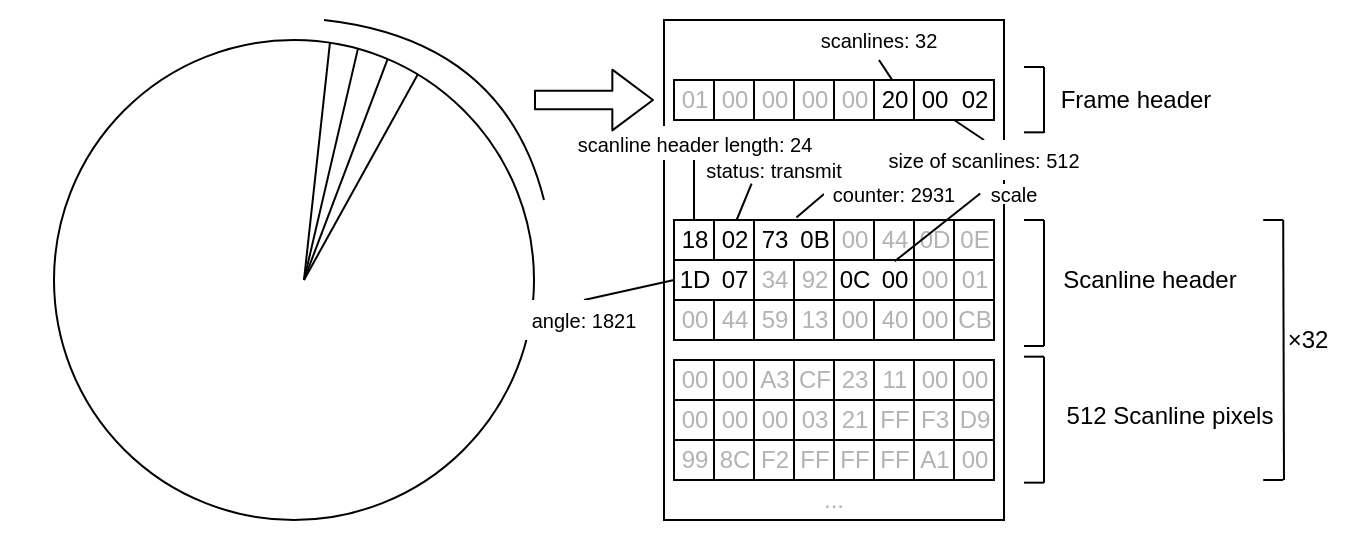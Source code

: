 <mxfile version="15.4.0" type="device"><diagram id="fQ7A_0xWmhoH9pAoHXp3" name="Page-1"><mxGraphModel dx="982" dy="579" grid="1" gridSize="10" guides="1" tooltips="1" connect="1" arrows="1" fold="1" page="1" pageScale="1" pageWidth="827" pageHeight="1169" math="0" shadow="0"><root><mxCell id="0"/><mxCell id="1" parent="0"/><mxCell id="W6pCfhswq6bP7bReH1SZ-2" value="" style="rounded=0;whiteSpace=wrap;html=1;strokeColor=none;strokeWidth=3;" vertex="1" parent="1"><mxGeometry x="1062" y="190" width="16" height="270" as="geometry"/></mxCell><mxCell id="iXwItaIKDHGj0emBWSlu-1" value="" style="ellipse;whiteSpace=wrap;html=1;aspect=fixed;hachureGap=4;pointerEvents=0;fillColor=none;" parent="1" vertex="1"><mxGeometry x="425" y="210" width="240" height="240" as="geometry"/></mxCell><mxCell id="iXwItaIKDHGj0emBWSlu-2" value="" style="endArrow=none;html=1;startSize=14;endSize=14;sourcePerimeterSpacing=8;targetPerimeterSpacing=8;" parent="1" edge="1"><mxGeometry width="50" height="50" relative="1" as="geometry"><mxPoint x="550" y="330" as="sourcePoint"/><mxPoint x="607" y="227" as="targetPoint"/></mxGeometry></mxCell><mxCell id="iXwItaIKDHGj0emBWSlu-3" value="" style="endArrow=none;html=1;startSize=14;endSize=14;sourcePerimeterSpacing=8;targetPerimeterSpacing=8;entryX=0.575;entryY=0.005;entryDx=0;entryDy=0;entryPerimeter=0;" parent="1" target="iXwItaIKDHGj0emBWSlu-1" edge="1"><mxGeometry width="50" height="50" relative="1" as="geometry"><mxPoint x="550" y="330" as="sourcePoint"/><mxPoint x="560" y="160" as="targetPoint"/></mxGeometry></mxCell><mxCell id="iXwItaIKDHGj0emBWSlu-4" value="" style="endArrow=none;html=1;startSize=14;endSize=14;sourcePerimeterSpacing=8;targetPerimeterSpacing=8;entryX=0.633;entryY=0.019;entryDx=0;entryDy=0;entryPerimeter=0;" parent="1" target="iXwItaIKDHGj0emBWSlu-1" edge="1"><mxGeometry width="50" height="50" relative="1" as="geometry"><mxPoint x="550" y="330" as="sourcePoint"/><mxPoint x="606" y="157" as="targetPoint"/></mxGeometry></mxCell><mxCell id="iXwItaIKDHGj0emBWSlu-5" value="" style="endArrow=none;html=1;startSize=14;endSize=14;sourcePerimeterSpacing=8;targetPerimeterSpacing=8;entryX=0.695;entryY=0.04;entryDx=0;entryDy=0;entryPerimeter=0;" parent="1" target="iXwItaIKDHGj0emBWSlu-1" edge="1"><mxGeometry width="50" height="50" relative="1" as="geometry"><mxPoint x="550" y="330" as="sourcePoint"/><mxPoint x="626" y="166" as="targetPoint"/></mxGeometry></mxCell><mxCell id="iXwItaIKDHGj0emBWSlu-6" value="" style="curved=1;endArrow=none;html=1;startSize=14;endSize=14;sourcePerimeterSpacing=8;targetPerimeterSpacing=8;endFill=0;" parent="1" edge="1"><mxGeometry width="50" height="50" relative="1" as="geometry"><mxPoint x="560" y="200" as="sourcePoint"/><mxPoint x="670" y="290" as="targetPoint"/><Array as="points"><mxPoint x="650" y="210"/></Array></mxGeometry></mxCell><mxCell id="iXwItaIKDHGj0emBWSlu-8" value="" style="rounded=0;whiteSpace=wrap;html=1;hachureGap=4;pointerEvents=0;fillColor=none;" parent="1" vertex="1"><mxGeometry x="735" y="230" width="20" height="20" as="geometry"/></mxCell><mxCell id="iXwItaIKDHGj0emBWSlu-9" value="&lt;font&gt;01&lt;/font&gt;" style="text;html=1;align=center;verticalAlign=middle;resizable=0;points=[];autosize=1;strokeColor=none;fillColor=none;fontColor=#B3B3B3;" parent="1" vertex="1"><mxGeometry x="730" y="230" width="30" height="20" as="geometry"/></mxCell><mxCell id="iXwItaIKDHGj0emBWSlu-10" value="" style="rounded=0;whiteSpace=wrap;html=1;hachureGap=4;pointerEvents=0;fillColor=none;" parent="1" vertex="1"><mxGeometry x="755" y="230" width="20" height="20" as="geometry"/></mxCell><mxCell id="iXwItaIKDHGj0emBWSlu-11" value="&lt;font&gt;00&lt;/font&gt;" style="text;html=1;align=center;verticalAlign=middle;resizable=0;points=[];autosize=1;strokeColor=none;fillColor=none;fontColor=#B3B3B3;" parent="1" vertex="1"><mxGeometry x="750" y="230" width="30" height="20" as="geometry"/></mxCell><mxCell id="iXwItaIKDHGj0emBWSlu-12" value="" style="rounded=0;whiteSpace=wrap;html=1;hachureGap=4;pointerEvents=0;fillColor=none;" parent="1" vertex="1"><mxGeometry x="775" y="230" width="20" height="20" as="geometry"/></mxCell><mxCell id="iXwItaIKDHGj0emBWSlu-13" value="&lt;font&gt;00&lt;/font&gt;" style="text;html=1;align=center;verticalAlign=middle;resizable=0;points=[];autosize=1;strokeColor=none;fillColor=none;fontColor=#B3B3B3;" parent="1" vertex="1"><mxGeometry x="770" y="230" width="30" height="20" as="geometry"/></mxCell><mxCell id="iXwItaIKDHGj0emBWSlu-14" value="" style="rounded=0;whiteSpace=wrap;html=1;hachureGap=4;pointerEvents=0;fillColor=none;" parent="1" vertex="1"><mxGeometry x="795" y="230" width="20" height="20" as="geometry"/></mxCell><mxCell id="iXwItaIKDHGj0emBWSlu-15" value="&lt;font&gt;00&lt;/font&gt;" style="text;html=1;align=center;verticalAlign=middle;resizable=0;points=[];autosize=1;strokeColor=none;fillColor=none;fontColor=#B3B3B3;" parent="1" vertex="1"><mxGeometry x="790" y="230" width="30" height="20" as="geometry"/></mxCell><mxCell id="iXwItaIKDHGj0emBWSlu-16" value="" style="rounded=0;whiteSpace=wrap;html=1;hachureGap=4;pointerEvents=0;fillColor=none;" parent="1" vertex="1"><mxGeometry x="815" y="230" width="20" height="20" as="geometry"/></mxCell><mxCell id="iXwItaIKDHGj0emBWSlu-17" value="&lt;font&gt;00&lt;/font&gt;" style="text;html=1;align=center;verticalAlign=middle;resizable=0;points=[];autosize=1;strokeColor=none;fillColor=none;fontColor=#B3B3B3;" parent="1" vertex="1"><mxGeometry x="810" y="230" width="30" height="20" as="geometry"/></mxCell><mxCell id="iXwItaIKDHGj0emBWSlu-18" value="" style="rounded=0;whiteSpace=wrap;html=1;hachureGap=4;pointerEvents=0;fillColor=none;" parent="1" vertex="1"><mxGeometry x="835" y="230" width="20" height="20" as="geometry"/></mxCell><mxCell id="iXwItaIKDHGj0emBWSlu-19" value="20" style="text;html=1;align=center;verticalAlign=middle;resizable=0;points=[];autosize=1;strokeColor=none;fillColor=none;" parent="1" vertex="1"><mxGeometry x="830" y="230" width="30" height="20" as="geometry"/></mxCell><mxCell id="iXwItaIKDHGj0emBWSlu-20" value="" style="rounded=0;whiteSpace=wrap;html=1;hachureGap=4;pointerEvents=0;fillColor=none;" parent="1" vertex="1"><mxGeometry x="855" y="230" width="40" height="20" as="geometry"/></mxCell><mxCell id="iXwItaIKDHGj0emBWSlu-21" value="00" style="text;html=1;align=center;verticalAlign=middle;resizable=0;points=[];autosize=1;strokeColor=none;fillColor=none;" parent="1" vertex="1"><mxGeometry x="850" y="230" width="30" height="20" as="geometry"/></mxCell><mxCell id="iXwItaIKDHGj0emBWSlu-22" value="02" style="text;html=1;align=center;verticalAlign=middle;resizable=0;points=[];autosize=1;strokeColor=none;fillColor=none;" parent="1" vertex="1"><mxGeometry x="870" y="230" width="30" height="20" as="geometry"/></mxCell><mxCell id="iXwItaIKDHGj0emBWSlu-23" value="scanlines: 32" style="text;html=1;strokeColor=none;fillColor=none;align=center;verticalAlign=middle;whiteSpace=wrap;rounded=0;hachureGap=4;pointerEvents=0;fontSize=10;" parent="1" vertex="1"><mxGeometry x="805" y="200" width="65" height="20" as="geometry"/></mxCell><mxCell id="iXwItaIKDHGj0emBWSlu-24" value="" style="endArrow=none;html=1;startSize=14;endSize=14;sourcePerimeterSpacing=8;targetPerimeterSpacing=8;entryX=0.5;entryY=1;entryDx=0;entryDy=0;exitX=0.463;exitY=-0.015;exitDx=0;exitDy=0;exitPerimeter=0;" parent="1" source="iXwItaIKDHGj0emBWSlu-19" target="iXwItaIKDHGj0emBWSlu-23" edge="1"><mxGeometry width="50" height="50" relative="1" as="geometry"><mxPoint x="835" y="250" as="sourcePoint"/><mxPoint x="885" y="200" as="targetPoint"/></mxGeometry></mxCell><mxCell id="iXwItaIKDHGj0emBWSlu-25" value="" style="endArrow=none;html=1;startSize=14;endSize=14;sourcePerimeterSpacing=8;targetPerimeterSpacing=8;entryX=0.5;entryY=0;entryDx=0;entryDy=0;exitX=0.176;exitY=1.007;exitDx=0;exitDy=0;exitPerimeter=0;" parent="1" source="iXwItaIKDHGj0emBWSlu-22" target="iXwItaIKDHGj0emBWSlu-122" edge="1"><mxGeometry width="50" height="50" relative="1" as="geometry"><mxPoint x="853.89" y="239.7" as="sourcePoint"/><mxPoint x="840" y="230" as="targetPoint"/></mxGeometry></mxCell><mxCell id="iXwItaIKDHGj0emBWSlu-26" value="" style="rounded=0;whiteSpace=wrap;html=1;hachureGap=4;pointerEvents=0;fillColor=none;" parent="1" vertex="1"><mxGeometry x="735" y="300" width="20" height="20" as="geometry"/></mxCell><mxCell id="iXwItaIKDHGj0emBWSlu-27" value="" style="rounded=0;whiteSpace=wrap;html=1;hachureGap=4;pointerEvents=0;fillColor=none;" parent="1" vertex="1"><mxGeometry x="755" y="300" width="20" height="20" as="geometry"/></mxCell><mxCell id="iXwItaIKDHGj0emBWSlu-28" value="02" style="text;html=1;align=center;verticalAlign=middle;resizable=0;points=[];autosize=1;strokeColor=none;fillColor=none;" parent="1" vertex="1"><mxGeometry x="750" y="300" width="30" height="20" as="geometry"/></mxCell><mxCell id="iXwItaIKDHGj0emBWSlu-29" value="" style="rounded=0;whiteSpace=wrap;html=1;hachureGap=4;pointerEvents=0;fillColor=none;" parent="1" vertex="1"><mxGeometry x="775" y="300" width="40" height="20" as="geometry"/></mxCell><mxCell id="iXwItaIKDHGj0emBWSlu-30" value="73" style="text;html=1;align=center;verticalAlign=middle;resizable=0;points=[];autosize=1;strokeColor=none;fillColor=none;" parent="1" vertex="1"><mxGeometry x="770" y="300" width="30" height="20" as="geometry"/></mxCell><mxCell id="iXwItaIKDHGj0emBWSlu-31" value="0B" style="text;html=1;align=center;verticalAlign=middle;resizable=0;points=[];autosize=1;strokeColor=none;fillColor=none;" parent="1" vertex="1"><mxGeometry x="790" y="300" width="30" height="20" as="geometry"/></mxCell><mxCell id="iXwItaIKDHGj0emBWSlu-32" value="" style="rounded=0;whiteSpace=wrap;html=1;hachureGap=4;pointerEvents=0;fillColor=none;" parent="1" vertex="1"><mxGeometry x="815" y="300" width="20" height="20" as="geometry"/></mxCell><mxCell id="iXwItaIKDHGj0emBWSlu-33" value="&lt;font color=&quot;#B3B3B3&quot;&gt;00&lt;/font&gt;" style="text;html=1;align=center;verticalAlign=middle;resizable=0;points=[];autosize=1;strokeColor=none;fillColor=none;" parent="1" vertex="1"><mxGeometry x="810" y="300" width="30" height="20" as="geometry"/></mxCell><mxCell id="iXwItaIKDHGj0emBWSlu-34" value="" style="rounded=0;whiteSpace=wrap;html=1;hachureGap=4;pointerEvents=0;fillColor=none;" parent="1" vertex="1"><mxGeometry x="835" y="300" width="20" height="20" as="geometry"/></mxCell><mxCell id="iXwItaIKDHGj0emBWSlu-35" value="&lt;font color=&quot;#B3B3B3&quot;&gt;44&lt;/font&gt;" style="text;html=1;align=center;verticalAlign=middle;resizable=0;points=[];autosize=1;strokeColor=none;fillColor=none;" parent="1" vertex="1"><mxGeometry x="830" y="300" width="30" height="20" as="geometry"/></mxCell><mxCell id="iXwItaIKDHGj0emBWSlu-36" value="0D" style="text;html=1;align=center;verticalAlign=middle;resizable=0;points=[];autosize=1;strokeColor=none;fillColor=none;fontColor=#B3B3B3;" parent="1" vertex="1"><mxGeometry x="850" y="300" width="30" height="20" as="geometry"/></mxCell><mxCell id="iXwItaIKDHGj0emBWSlu-37" value="0E" style="text;html=1;align=center;verticalAlign=middle;resizable=0;points=[];autosize=1;strokeColor=none;fillColor=none;fontColor=#B3B3B3;" parent="1" vertex="1"><mxGeometry x="870" y="300" width="30" height="20" as="geometry"/></mxCell><mxCell id="iXwItaIKDHGj0emBWSlu-38" value="18" style="text;html=1;align=center;verticalAlign=middle;resizable=0;points=[];autosize=1;strokeColor=none;fillColor=none;" parent="1" vertex="1"><mxGeometry x="730" y="300" width="30" height="20" as="geometry"/></mxCell><mxCell id="iXwItaIKDHGj0emBWSlu-39" value="" style="rounded=0;whiteSpace=wrap;html=1;hachureGap=4;pointerEvents=0;fillColor=none;" parent="1" vertex="1"><mxGeometry x="855" y="300" width="20" height="20" as="geometry"/></mxCell><mxCell id="iXwItaIKDHGj0emBWSlu-40" value="" style="rounded=0;whiteSpace=wrap;html=1;hachureGap=4;pointerEvents=0;fillColor=none;" parent="1" vertex="1"><mxGeometry x="875" y="300" width="20" height="20" as="geometry"/></mxCell><mxCell id="iXwItaIKDHGj0emBWSlu-41" value="" style="rounded=0;whiteSpace=wrap;html=1;hachureGap=4;pointerEvents=0;fillColor=none;" parent="1" vertex="1"><mxGeometry x="735" y="320" width="40" height="20" as="geometry"/></mxCell><mxCell id="iXwItaIKDHGj0emBWSlu-42" value="07" style="text;html=1;align=center;verticalAlign=middle;resizable=0;points=[];autosize=1;strokeColor=none;fillColor=none;" parent="1" vertex="1"><mxGeometry x="750" y="320" width="30" height="20" as="geometry"/></mxCell><mxCell id="iXwItaIKDHGj0emBWSlu-43" value="" style="rounded=0;whiteSpace=wrap;html=1;hachureGap=4;pointerEvents=0;fillColor=none;" parent="1" vertex="1"><mxGeometry x="775" y="320" width="20" height="20" as="geometry"/></mxCell><mxCell id="iXwItaIKDHGj0emBWSlu-44" value="34" style="text;html=1;align=center;verticalAlign=middle;resizable=0;points=[];autosize=1;strokeColor=none;fillColor=none;fontColor=#B3B3B3;" parent="1" vertex="1"><mxGeometry x="770" y="320" width="30" height="20" as="geometry"/></mxCell><mxCell id="iXwItaIKDHGj0emBWSlu-45" value="" style="rounded=0;whiteSpace=wrap;html=1;hachureGap=4;pointerEvents=0;fillColor=none;" parent="1" vertex="1"><mxGeometry x="795" y="320" width="20" height="20" as="geometry"/></mxCell><mxCell id="iXwItaIKDHGj0emBWSlu-46" value="92" style="text;html=1;align=center;verticalAlign=middle;resizable=0;points=[];autosize=1;strokeColor=none;fillColor=none;fontColor=#B3B3B3;" parent="1" vertex="1"><mxGeometry x="790" y="320" width="30" height="20" as="geometry"/></mxCell><mxCell id="iXwItaIKDHGj0emBWSlu-47" value="" style="rounded=0;whiteSpace=wrap;html=1;hachureGap=4;pointerEvents=0;fillColor=none;" parent="1" vertex="1"><mxGeometry x="815" y="320" width="40" height="20" as="geometry"/></mxCell><mxCell id="iXwItaIKDHGj0emBWSlu-48" value="0C" style="text;html=1;align=center;verticalAlign=middle;resizable=0;points=[];autosize=1;strokeColor=none;fillColor=none;" parent="1" vertex="1"><mxGeometry x="810" y="320" width="30" height="20" as="geometry"/></mxCell><mxCell id="iXwItaIKDHGj0emBWSlu-50" value="00" style="text;html=1;align=center;verticalAlign=middle;resizable=0;points=[];autosize=1;strokeColor=none;fillColor=none;" parent="1" vertex="1"><mxGeometry x="830" y="320" width="30" height="20" as="geometry"/></mxCell><mxCell id="iXwItaIKDHGj0emBWSlu-51" value="00" style="text;html=1;align=center;verticalAlign=middle;resizable=0;points=[];autosize=1;strokeColor=none;fillColor=none;fontColor=#B3B3B3;" parent="1" vertex="1"><mxGeometry x="850" y="320" width="30" height="20" as="geometry"/></mxCell><mxCell id="iXwItaIKDHGj0emBWSlu-52" value="01" style="text;html=1;align=center;verticalAlign=middle;resizable=0;points=[];autosize=1;strokeColor=none;fillColor=none;fontColor=#B3B3B3;" parent="1" vertex="1"><mxGeometry x="870" y="320" width="30" height="20" as="geometry"/></mxCell><mxCell id="iXwItaIKDHGj0emBWSlu-53" value="1D" style="text;html=1;align=center;verticalAlign=middle;resizable=0;points=[];autosize=1;strokeColor=none;fillColor=none;" parent="1" vertex="1"><mxGeometry x="730" y="320" width="30" height="20" as="geometry"/></mxCell><mxCell id="iXwItaIKDHGj0emBWSlu-54" value="" style="rounded=0;whiteSpace=wrap;html=1;hachureGap=4;pointerEvents=0;fillColor=none;" parent="1" vertex="1"><mxGeometry x="855" y="320" width="20" height="20" as="geometry"/></mxCell><mxCell id="iXwItaIKDHGj0emBWSlu-55" value="" style="rounded=0;whiteSpace=wrap;html=1;hachureGap=4;pointerEvents=0;fillColor=none;" parent="1" vertex="1"><mxGeometry x="875" y="320" width="20" height="20" as="geometry"/></mxCell><mxCell id="iXwItaIKDHGj0emBWSlu-56" value="" style="rounded=0;whiteSpace=wrap;html=1;hachureGap=4;pointerEvents=0;fillColor=none;" parent="1" vertex="1"><mxGeometry x="735" y="340" width="20" height="20" as="geometry"/></mxCell><mxCell id="iXwItaIKDHGj0emBWSlu-57" value="" style="rounded=0;whiteSpace=wrap;html=1;hachureGap=4;pointerEvents=0;fillColor=none;" parent="1" vertex="1"><mxGeometry x="755" y="340" width="20" height="20" as="geometry"/></mxCell><mxCell id="iXwItaIKDHGj0emBWSlu-58" value="44" style="text;html=1;align=center;verticalAlign=middle;resizable=0;points=[];autosize=1;strokeColor=none;fillColor=none;fontColor=#B3B3B3;" parent="1" vertex="1"><mxGeometry x="750" y="340" width="30" height="20" as="geometry"/></mxCell><mxCell id="iXwItaIKDHGj0emBWSlu-59" value="" style="rounded=0;whiteSpace=wrap;html=1;hachureGap=4;pointerEvents=0;fillColor=none;" parent="1" vertex="1"><mxGeometry x="775" y="340" width="20" height="20" as="geometry"/></mxCell><mxCell id="iXwItaIKDHGj0emBWSlu-60" value="59" style="text;html=1;align=center;verticalAlign=middle;resizable=0;points=[];autosize=1;strokeColor=none;fillColor=none;fontColor=#B3B3B3;" parent="1" vertex="1"><mxGeometry x="770" y="340" width="30" height="20" as="geometry"/></mxCell><mxCell id="iXwItaIKDHGj0emBWSlu-61" value="" style="rounded=0;whiteSpace=wrap;html=1;hachureGap=4;pointerEvents=0;fillColor=none;" parent="1" vertex="1"><mxGeometry x="795" y="340" width="20" height="20" as="geometry"/></mxCell><mxCell id="iXwItaIKDHGj0emBWSlu-62" value="13" style="text;html=1;align=center;verticalAlign=middle;resizable=0;points=[];autosize=1;strokeColor=none;fillColor=none;fontColor=#B3B3B3;" parent="1" vertex="1"><mxGeometry x="790" y="340" width="30" height="20" as="geometry"/></mxCell><mxCell id="iXwItaIKDHGj0emBWSlu-63" value="" style="rounded=0;whiteSpace=wrap;html=1;hachureGap=4;pointerEvents=0;fillColor=none;" parent="1" vertex="1"><mxGeometry x="815" y="340" width="20" height="20" as="geometry"/></mxCell><mxCell id="iXwItaIKDHGj0emBWSlu-64" value="00" style="text;html=1;align=center;verticalAlign=middle;resizable=0;points=[];autosize=1;strokeColor=none;fillColor=none;fontColor=#B3B3B3;" parent="1" vertex="1"><mxGeometry x="810" y="340" width="30" height="20" as="geometry"/></mxCell><mxCell id="iXwItaIKDHGj0emBWSlu-65" value="" style="rounded=0;whiteSpace=wrap;html=1;hachureGap=4;pointerEvents=0;fillColor=none;" parent="1" vertex="1"><mxGeometry x="835" y="340" width="20" height="20" as="geometry"/></mxCell><mxCell id="iXwItaIKDHGj0emBWSlu-66" value="40" style="text;html=1;align=center;verticalAlign=middle;resizable=0;points=[];autosize=1;strokeColor=none;fillColor=none;fontColor=#B3B3B3;" parent="1" vertex="1"><mxGeometry x="830" y="340" width="30" height="20" as="geometry"/></mxCell><mxCell id="iXwItaIKDHGj0emBWSlu-67" value="00" style="text;html=1;align=center;verticalAlign=middle;resizable=0;points=[];autosize=1;strokeColor=none;fillColor=none;fontColor=#B3B3B3;" parent="1" vertex="1"><mxGeometry x="850" y="340" width="30" height="20" as="geometry"/></mxCell><mxCell id="iXwItaIKDHGj0emBWSlu-68" value="CB" style="text;html=1;align=center;verticalAlign=middle;resizable=0;points=[];autosize=1;strokeColor=none;fillColor=none;fontColor=#B3B3B3;" parent="1" vertex="1"><mxGeometry x="870" y="340" width="30" height="20" as="geometry"/></mxCell><mxCell id="iXwItaIKDHGj0emBWSlu-69" value="00" style="text;html=1;align=center;verticalAlign=middle;resizable=0;points=[];autosize=1;strokeColor=none;fillColor=none;fontColor=#B3B3B3;" parent="1" vertex="1"><mxGeometry x="730" y="340" width="30" height="20" as="geometry"/></mxCell><mxCell id="iXwItaIKDHGj0emBWSlu-70" value="" style="rounded=0;whiteSpace=wrap;html=1;hachureGap=4;pointerEvents=0;fillColor=none;" parent="1" vertex="1"><mxGeometry x="855" y="340" width="20" height="20" as="geometry"/></mxCell><mxCell id="iXwItaIKDHGj0emBWSlu-71" value="" style="rounded=0;whiteSpace=wrap;html=1;hachureGap=4;pointerEvents=0;fillColor=none;" parent="1" vertex="1"><mxGeometry x="875" y="340" width="20" height="20" as="geometry"/></mxCell><mxCell id="iXwItaIKDHGj0emBWSlu-72" value="" style="rounded=0;whiteSpace=wrap;html=1;hachureGap=4;pointerEvents=0;fillColor=none;" parent="1" vertex="1"><mxGeometry x="730" y="200" width="170" height="250" as="geometry"/></mxCell><mxCell id="iXwItaIKDHGj0emBWSlu-73" value="" style="rounded=0;whiteSpace=wrap;html=1;hachureGap=4;pointerEvents=0;fillColor=none;fontColor=#B3B3B3;" parent="1" vertex="1"><mxGeometry x="735" y="370" width="20" height="20" as="geometry"/></mxCell><mxCell id="iXwItaIKDHGj0emBWSlu-74" value="" style="rounded=0;whiteSpace=wrap;html=1;hachureGap=4;pointerEvents=0;fillColor=none;fontColor=#B3B3B3;" parent="1" vertex="1"><mxGeometry x="755" y="370" width="20" height="20" as="geometry"/></mxCell><mxCell id="iXwItaIKDHGj0emBWSlu-75" value="00" style="text;html=1;align=center;verticalAlign=middle;resizable=0;points=[];autosize=1;strokeColor=none;fillColor=none;fontColor=#B3B3B3;" parent="1" vertex="1"><mxGeometry x="750" y="370" width="30" height="20" as="geometry"/></mxCell><mxCell id="iXwItaIKDHGj0emBWSlu-76" value="" style="rounded=0;whiteSpace=wrap;html=1;hachureGap=4;pointerEvents=0;fillColor=none;fontColor=#B3B3B3;" parent="1" vertex="1"><mxGeometry x="775" y="370" width="20" height="20" as="geometry"/></mxCell><mxCell id="iXwItaIKDHGj0emBWSlu-77" value="A3" style="text;html=1;align=center;verticalAlign=middle;resizable=0;points=[];autosize=1;strokeColor=none;fillColor=none;fontColor=#B3B3B3;" parent="1" vertex="1"><mxGeometry x="770" y="370" width="30" height="20" as="geometry"/></mxCell><mxCell id="iXwItaIKDHGj0emBWSlu-78" value="" style="rounded=0;whiteSpace=wrap;html=1;hachureGap=4;pointerEvents=0;fillColor=none;fontColor=#B3B3B3;" parent="1" vertex="1"><mxGeometry x="795" y="370" width="20" height="20" as="geometry"/></mxCell><mxCell id="iXwItaIKDHGj0emBWSlu-79" value="CF" style="text;html=1;align=center;verticalAlign=middle;resizable=0;points=[];autosize=1;strokeColor=none;fillColor=none;fontColor=#B3B3B3;" parent="1" vertex="1"><mxGeometry x="790" y="370" width="30" height="20" as="geometry"/></mxCell><mxCell id="iXwItaIKDHGj0emBWSlu-80" value="" style="rounded=0;whiteSpace=wrap;html=1;hachureGap=4;pointerEvents=0;fillColor=none;fontColor=#B3B3B3;" parent="1" vertex="1"><mxGeometry x="815" y="370" width="20" height="20" as="geometry"/></mxCell><mxCell id="iXwItaIKDHGj0emBWSlu-81" value="23" style="text;html=1;align=center;verticalAlign=middle;resizable=0;points=[];autosize=1;strokeColor=none;fillColor=none;fontColor=#B3B3B3;" parent="1" vertex="1"><mxGeometry x="810" y="370" width="30" height="20" as="geometry"/></mxCell><mxCell id="iXwItaIKDHGj0emBWSlu-82" value="" style="rounded=0;whiteSpace=wrap;html=1;hachureGap=4;pointerEvents=0;fillColor=none;fontColor=#B3B3B3;" parent="1" vertex="1"><mxGeometry x="835" y="370" width="20" height="20" as="geometry"/></mxCell><mxCell id="iXwItaIKDHGj0emBWSlu-83" value="11" style="text;html=1;align=center;verticalAlign=middle;resizable=0;points=[];autosize=1;strokeColor=none;fillColor=none;fontColor=#B3B3B3;" parent="1" vertex="1"><mxGeometry x="830" y="370" width="30" height="20" as="geometry"/></mxCell><mxCell id="iXwItaIKDHGj0emBWSlu-84" value="00" style="text;html=1;align=center;verticalAlign=middle;resizable=0;points=[];autosize=1;strokeColor=none;fillColor=none;fontColor=#B3B3B3;" parent="1" vertex="1"><mxGeometry x="850" y="370" width="30" height="20" as="geometry"/></mxCell><mxCell id="iXwItaIKDHGj0emBWSlu-85" value="00" style="text;html=1;align=center;verticalAlign=middle;resizable=0;points=[];autosize=1;strokeColor=none;fillColor=none;fontColor=#B3B3B3;" parent="1" vertex="1"><mxGeometry x="870" y="370" width="30" height="20" as="geometry"/></mxCell><mxCell id="iXwItaIKDHGj0emBWSlu-86" value="00" style="text;html=1;align=center;verticalAlign=middle;resizable=0;points=[];autosize=1;strokeColor=none;fillColor=none;fontColor=#B3B3B3;" parent="1" vertex="1"><mxGeometry x="730" y="370" width="30" height="20" as="geometry"/></mxCell><mxCell id="iXwItaIKDHGj0emBWSlu-87" value="" style="rounded=0;whiteSpace=wrap;html=1;hachureGap=4;pointerEvents=0;fillColor=none;fontColor=#B3B3B3;" parent="1" vertex="1"><mxGeometry x="855" y="370" width="20" height="20" as="geometry"/></mxCell><mxCell id="iXwItaIKDHGj0emBWSlu-88" value="" style="rounded=0;whiteSpace=wrap;html=1;hachureGap=4;pointerEvents=0;fillColor=none;fontColor=#B3B3B3;" parent="1" vertex="1"><mxGeometry x="875" y="370" width="20" height="20" as="geometry"/></mxCell><mxCell id="iXwItaIKDHGj0emBWSlu-89" value="" style="rounded=0;whiteSpace=wrap;html=1;hachureGap=4;pointerEvents=0;fillColor=none;fontColor=#B3B3B3;" parent="1" vertex="1"><mxGeometry x="735" y="390" width="20" height="20" as="geometry"/></mxCell><mxCell id="iXwItaIKDHGj0emBWSlu-90" value="" style="rounded=0;whiteSpace=wrap;html=1;hachureGap=4;pointerEvents=0;fillColor=none;fontColor=#B3B3B3;" parent="1" vertex="1"><mxGeometry x="755" y="390" width="20" height="20" as="geometry"/></mxCell><mxCell id="iXwItaIKDHGj0emBWSlu-91" value="00" style="text;html=1;align=center;verticalAlign=middle;resizable=0;points=[];autosize=1;strokeColor=none;fillColor=none;fontColor=#B3B3B3;" parent="1" vertex="1"><mxGeometry x="750" y="390" width="30" height="20" as="geometry"/></mxCell><mxCell id="iXwItaIKDHGj0emBWSlu-92" value="" style="rounded=0;whiteSpace=wrap;html=1;hachureGap=4;pointerEvents=0;fillColor=none;fontColor=#B3B3B3;" parent="1" vertex="1"><mxGeometry x="775" y="390" width="20" height="20" as="geometry"/></mxCell><mxCell id="iXwItaIKDHGj0emBWSlu-93" value="00" style="text;html=1;align=center;verticalAlign=middle;resizable=0;points=[];autosize=1;strokeColor=none;fillColor=none;fontColor=#B3B3B3;" parent="1" vertex="1"><mxGeometry x="770" y="390" width="30" height="20" as="geometry"/></mxCell><mxCell id="iXwItaIKDHGj0emBWSlu-94" value="" style="rounded=0;whiteSpace=wrap;html=1;hachureGap=4;pointerEvents=0;fillColor=none;fontColor=#B3B3B3;" parent="1" vertex="1"><mxGeometry x="795" y="390" width="20" height="20" as="geometry"/></mxCell><mxCell id="iXwItaIKDHGj0emBWSlu-95" value="03" style="text;html=1;align=center;verticalAlign=middle;resizable=0;points=[];autosize=1;strokeColor=none;fillColor=none;fontColor=#B3B3B3;" parent="1" vertex="1"><mxGeometry x="790" y="390" width="30" height="20" as="geometry"/></mxCell><mxCell id="iXwItaIKDHGj0emBWSlu-96" value="" style="rounded=0;whiteSpace=wrap;html=1;hachureGap=4;pointerEvents=0;fillColor=none;fontColor=#B3B3B3;" parent="1" vertex="1"><mxGeometry x="815" y="390" width="20" height="20" as="geometry"/></mxCell><mxCell id="iXwItaIKDHGj0emBWSlu-97" value="21" style="text;html=1;align=center;verticalAlign=middle;resizable=0;points=[];autosize=1;strokeColor=none;fillColor=none;fontColor=#B3B3B3;" parent="1" vertex="1"><mxGeometry x="810" y="390" width="30" height="20" as="geometry"/></mxCell><mxCell id="iXwItaIKDHGj0emBWSlu-98" value="" style="rounded=0;whiteSpace=wrap;html=1;hachureGap=4;pointerEvents=0;fillColor=none;fontColor=#B3B3B3;" parent="1" vertex="1"><mxGeometry x="835" y="390" width="20" height="20" as="geometry"/></mxCell><mxCell id="iXwItaIKDHGj0emBWSlu-99" value="FF" style="text;html=1;align=center;verticalAlign=middle;resizable=0;points=[];autosize=1;strokeColor=none;fillColor=none;fontColor=#B3B3B3;" parent="1" vertex="1"><mxGeometry x="830" y="390" width="30" height="20" as="geometry"/></mxCell><mxCell id="iXwItaIKDHGj0emBWSlu-100" value="F3" style="text;html=1;align=center;verticalAlign=middle;resizable=0;points=[];autosize=1;strokeColor=none;fillColor=none;fontColor=#B3B3B3;" parent="1" vertex="1"><mxGeometry x="850" y="390" width="30" height="20" as="geometry"/></mxCell><mxCell id="iXwItaIKDHGj0emBWSlu-101" value="D9" style="text;html=1;align=center;verticalAlign=middle;resizable=0;points=[];autosize=1;strokeColor=none;fillColor=none;fontColor=#B3B3B3;" parent="1" vertex="1"><mxGeometry x="870" y="390" width="30" height="20" as="geometry"/></mxCell><mxCell id="iXwItaIKDHGj0emBWSlu-102" value="00" style="text;html=1;align=center;verticalAlign=middle;resizable=0;points=[];autosize=1;strokeColor=none;fillColor=none;fontColor=#B3B3B3;" parent="1" vertex="1"><mxGeometry x="730" y="390" width="30" height="20" as="geometry"/></mxCell><mxCell id="iXwItaIKDHGj0emBWSlu-103" value="" style="rounded=0;whiteSpace=wrap;html=1;hachureGap=4;pointerEvents=0;fillColor=none;fontColor=#B3B3B3;" parent="1" vertex="1"><mxGeometry x="855" y="390" width="20" height="20" as="geometry"/></mxCell><mxCell id="iXwItaIKDHGj0emBWSlu-104" value="" style="rounded=0;whiteSpace=wrap;html=1;hachureGap=4;pointerEvents=0;fillColor=none;fontColor=#B3B3B3;" parent="1" vertex="1"><mxGeometry x="875" y="390" width="20" height="20" as="geometry"/></mxCell><mxCell id="iXwItaIKDHGj0emBWSlu-105" value="" style="rounded=0;whiteSpace=wrap;html=1;hachureGap=4;pointerEvents=0;fillColor=none;fontColor=#B3B3B3;" parent="1" vertex="1"><mxGeometry x="735" y="410" width="20" height="20" as="geometry"/></mxCell><mxCell id="iXwItaIKDHGj0emBWSlu-106" value="" style="rounded=0;whiteSpace=wrap;html=1;hachureGap=4;pointerEvents=0;fillColor=none;fontColor=#B3B3B3;" parent="1" vertex="1"><mxGeometry x="755" y="410" width="20" height="20" as="geometry"/></mxCell><mxCell id="iXwItaIKDHGj0emBWSlu-107" value="8C" style="text;html=1;align=center;verticalAlign=middle;resizable=0;points=[];autosize=1;strokeColor=none;fillColor=none;fontColor=#B3B3B3;" parent="1" vertex="1"><mxGeometry x="750" y="410" width="30" height="20" as="geometry"/></mxCell><mxCell id="iXwItaIKDHGj0emBWSlu-108" value="" style="rounded=0;whiteSpace=wrap;html=1;hachureGap=4;pointerEvents=0;fillColor=none;fontColor=#B3B3B3;" parent="1" vertex="1"><mxGeometry x="775" y="410" width="20" height="20" as="geometry"/></mxCell><mxCell id="iXwItaIKDHGj0emBWSlu-109" value="F2" style="text;html=1;align=center;verticalAlign=middle;resizable=0;points=[];autosize=1;strokeColor=none;fillColor=none;fontColor=#B3B3B3;" parent="1" vertex="1"><mxGeometry x="770" y="410" width="30" height="20" as="geometry"/></mxCell><mxCell id="iXwItaIKDHGj0emBWSlu-110" value="" style="rounded=0;whiteSpace=wrap;html=1;hachureGap=4;pointerEvents=0;fillColor=none;fontColor=#B3B3B3;" parent="1" vertex="1"><mxGeometry x="795" y="410" width="20" height="20" as="geometry"/></mxCell><mxCell id="iXwItaIKDHGj0emBWSlu-111" value="FF" style="text;html=1;align=center;verticalAlign=middle;resizable=0;points=[];autosize=1;strokeColor=none;fillColor=none;fontColor=#B3B3B3;" parent="1" vertex="1"><mxGeometry x="790" y="410" width="30" height="20" as="geometry"/></mxCell><mxCell id="iXwItaIKDHGj0emBWSlu-112" value="" style="rounded=0;whiteSpace=wrap;html=1;hachureGap=4;pointerEvents=0;fillColor=none;fontColor=#B3B3B3;" parent="1" vertex="1"><mxGeometry x="815" y="410" width="20" height="20" as="geometry"/></mxCell><mxCell id="iXwItaIKDHGj0emBWSlu-113" value="FF" style="text;html=1;align=center;verticalAlign=middle;resizable=0;points=[];autosize=1;strokeColor=none;fillColor=none;fontColor=#B3B3B3;" parent="1" vertex="1"><mxGeometry x="810" y="410" width="30" height="20" as="geometry"/></mxCell><mxCell id="iXwItaIKDHGj0emBWSlu-114" value="" style="rounded=0;whiteSpace=wrap;html=1;hachureGap=4;pointerEvents=0;fillColor=none;fontColor=#B3B3B3;" parent="1" vertex="1"><mxGeometry x="835" y="410" width="20" height="20" as="geometry"/></mxCell><mxCell id="iXwItaIKDHGj0emBWSlu-115" value="FF" style="text;html=1;align=center;verticalAlign=middle;resizable=0;points=[];autosize=1;strokeColor=none;fillColor=none;fontColor=#B3B3B3;" parent="1" vertex="1"><mxGeometry x="830" y="410" width="30" height="20" as="geometry"/></mxCell><mxCell id="iXwItaIKDHGj0emBWSlu-116" value="A1" style="text;html=1;align=center;verticalAlign=middle;resizable=0;points=[];autosize=1;strokeColor=none;fillColor=none;fontColor=#B3B3B3;" parent="1" vertex="1"><mxGeometry x="850" y="410" width="30" height="20" as="geometry"/></mxCell><mxCell id="iXwItaIKDHGj0emBWSlu-117" value="00" style="text;html=1;align=center;verticalAlign=middle;resizable=0;points=[];autosize=1;strokeColor=none;fillColor=none;fontColor=#B3B3B3;" parent="1" vertex="1"><mxGeometry x="870" y="410" width="30" height="20" as="geometry"/></mxCell><mxCell id="iXwItaIKDHGj0emBWSlu-118" value="99" style="text;html=1;align=center;verticalAlign=middle;resizable=0;points=[];autosize=1;strokeColor=none;fillColor=none;fontColor=#B3B3B3;" parent="1" vertex="1"><mxGeometry x="730" y="410" width="30" height="20" as="geometry"/></mxCell><mxCell id="iXwItaIKDHGj0emBWSlu-119" value="" style="rounded=0;whiteSpace=wrap;html=1;hachureGap=4;pointerEvents=0;fillColor=none;fontColor=#B3B3B3;" parent="1" vertex="1"><mxGeometry x="855" y="410" width="20" height="20" as="geometry"/></mxCell><mxCell id="iXwItaIKDHGj0emBWSlu-120" value="" style="rounded=0;whiteSpace=wrap;html=1;hachureGap=4;pointerEvents=0;fillColor=none;fontColor=#B3B3B3;" parent="1" vertex="1"><mxGeometry x="875" y="410" width="20" height="20" as="geometry"/></mxCell><mxCell id="iXwItaIKDHGj0emBWSlu-121" value="..." style="text;html=1;strokeColor=none;fillColor=none;align=center;verticalAlign=middle;whiteSpace=wrap;rounded=0;hachureGap=4;pointerEvents=0;fontColor=#B3B3B3;" parent="1" vertex="1"><mxGeometry x="795" y="430" width="40" height="20" as="geometry"/></mxCell><mxCell id="iXwItaIKDHGj0emBWSlu-122" value="size of scanlines: 512" style="text;html=1;strokeColor=none;align=center;verticalAlign=middle;whiteSpace=wrap;rounded=0;hachureGap=4;pointerEvents=0;fontSize=10;fillColor=#FFFFFF;" parent="1" vertex="1"><mxGeometry x="840" y="260" width="100" height="20" as="geometry"/></mxCell><mxCell id="iXwItaIKDHGj0emBWSlu-123" value="" style="endArrow=none;html=1;startSize=14;endSize=14;sourcePerimeterSpacing=8;targetPerimeterSpacing=8;entryX=0.5;entryY=0;entryDx=0;entryDy=0;exitX=0.5;exitY=0;exitDx=0;exitDy=0;" parent="1" source="iXwItaIKDHGj0emBWSlu-26" target="iXwItaIKDHGj0emBWSlu-124" edge="1"><mxGeometry width="50" height="50" relative="1" as="geometry"><mxPoint x="730.28" y="260.0" as="sourcePoint"/><mxPoint x="695" y="239.86" as="targetPoint"/></mxGeometry></mxCell><mxCell id="iXwItaIKDHGj0emBWSlu-124" value="scanline header length: 24" style="text;html=1;strokeColor=none;align=center;verticalAlign=middle;whiteSpace=wrap;rounded=0;hachureGap=4;pointerEvents=0;fontSize=10;fillColor=#FFFFFF;" parent="1" vertex="1"><mxGeometry x="682.5" y="253" width="125" height="17" as="geometry"/></mxCell><mxCell id="iXwItaIKDHGj0emBWSlu-125" value="" style="endArrow=none;html=1;startSize=14;endSize=14;sourcePerimeterSpacing=8;targetPerimeterSpacing=8;entryX=0.5;entryY=0;entryDx=0;entryDy=0;" parent="1" target="iXwItaIKDHGj0emBWSlu-126" edge="1"><mxGeometry width="50" height="50" relative="1" as="geometry"><mxPoint x="735" y="330" as="sourcePoint"/><mxPoint x="625" y="304.93" as="targetPoint"/></mxGeometry></mxCell><mxCell id="iXwItaIKDHGj0emBWSlu-126" value="angle: 1821" style="text;html=1;strokeColor=none;align=center;verticalAlign=middle;whiteSpace=wrap;rounded=0;hachureGap=4;pointerEvents=0;fontSize=10;fillColor=#FFFFFF;" parent="1" vertex="1"><mxGeometry x="660" y="340" width="60" height="20" as="geometry"/></mxCell><mxCell id="iXwItaIKDHGj0emBWSlu-127" value="" style="endArrow=none;html=1;startSize=14;endSize=14;sourcePerimeterSpacing=8;targetPerimeterSpacing=8;entryX=0;entryY=0.5;entryDx=0;entryDy=0;exitX=0.207;exitY=-0.06;exitDx=0;exitDy=0;exitPerimeter=0;" parent="1" source="iXwItaIKDHGj0emBWSlu-31" target="iXwItaIKDHGj0emBWSlu-128" edge="1"><mxGeometry width="50" height="50" relative="1" as="geometry"><mxPoint x="885" y="310.14" as="sourcePoint"/><mxPoint x="835" y="250" as="targetPoint"/></mxGeometry></mxCell><mxCell id="iXwItaIKDHGj0emBWSlu-128" value="counter: 2931" style="text;html=1;strokeColor=none;align=center;verticalAlign=middle;whiteSpace=wrap;rounded=0;hachureGap=4;pointerEvents=0;fontSize=10;fillColor=#FFFFFF;" parent="1" vertex="1"><mxGeometry x="810" y="277" width="70" height="20" as="geometry"/></mxCell><mxCell id="iXwItaIKDHGj0emBWSlu-129" value="" style="endArrow=none;html=1;startSize=14;endSize=14;sourcePerimeterSpacing=8;targetPerimeterSpacing=8;exitX=0.544;exitY=0;exitDx=0;exitDy=0;exitPerimeter=0;entryX=0.34;entryY=1.176;entryDx=0;entryDy=0;entryPerimeter=0;" parent="1" source="iXwItaIKDHGj0emBWSlu-28" target="iXwItaIKDHGj0emBWSlu-130" edge="1"><mxGeometry width="50" height="50" relative="1" as="geometry"><mxPoint x="775" y="330" as="sourcePoint"/><mxPoint x="766" y="278" as="targetPoint"/></mxGeometry></mxCell><mxCell id="iXwItaIKDHGj0emBWSlu-130" value="status: transmit" style="text;html=1;strokeColor=none;align=center;verticalAlign=middle;whiteSpace=wrap;rounded=0;hachureGap=4;pointerEvents=0;fontSize=10;fillColor=#FFFFFF;" parent="1" vertex="1"><mxGeometry x="750" y="270" width="70" height="10" as="geometry"/></mxCell><mxCell id="iXwItaIKDHGj0emBWSlu-131" value="" style="shape=flexArrow;endArrow=classic;html=1;startSize=14;endSize=6.443;sourcePerimeterSpacing=8;targetPerimeterSpacing=8;width=9.333;" parent="1" edge="1"><mxGeometry width="50" height="50" relative="1" as="geometry"><mxPoint x="665" y="240" as="sourcePoint"/><mxPoint x="725" y="240" as="targetPoint"/></mxGeometry></mxCell><mxCell id="iXwItaIKDHGj0emBWSlu-136" value="" style="endArrow=none;html=1;startSize=14;endSize=14;sourcePerimeterSpacing=8;targetPerimeterSpacing=8;entryX=-0.063;entryY=0.478;entryDx=0;entryDy=0;exitX=0.511;exitY=0.033;exitDx=0;exitDy=0;exitPerimeter=0;entryPerimeter=0;" parent="1" source="iXwItaIKDHGj0emBWSlu-50" target="iXwItaIKDHGj0emBWSlu-137" edge="1"><mxGeometry width="50" height="50" relative="1" as="geometry"><mxPoint x="935.28" y="315.07" as="sourcePoint"/><mxPoint x="900" y="294.93" as="targetPoint"/></mxGeometry></mxCell><mxCell id="iXwItaIKDHGj0emBWSlu-137" value="scale" style="text;html=1;strokeColor=none;align=center;verticalAlign=middle;whiteSpace=wrap;rounded=0;hachureGap=4;pointerEvents=0;fontSize=10;fillColor=#FFFFFF;" parent="1" vertex="1"><mxGeometry x="890" y="282" width="30" height="10" as="geometry"/></mxCell><mxCell id="iXwItaIKDHGj0emBWSlu-138" value="" style="endArrow=none;html=1;fontColor=#B3B3B3;" parent="1" edge="1"><mxGeometry width="50" height="50" relative="1" as="geometry"><mxPoint x="920" y="256.5" as="sourcePoint"/><mxPoint x="920" y="223.5" as="targetPoint"/></mxGeometry></mxCell><mxCell id="iXwItaIKDHGj0emBWSlu-139" value="" style="endArrow=none;html=1;fontColor=#B3B3B3;" parent="1" edge="1"><mxGeometry width="50" height="50" relative="1" as="geometry"><mxPoint x="910" y="223.5" as="sourcePoint"/><mxPoint x="920" y="223.5" as="targetPoint"/></mxGeometry></mxCell><mxCell id="iXwItaIKDHGj0emBWSlu-140" value="" style="endArrow=none;html=1;fontColor=#B3B3B3;" parent="1" edge="1"><mxGeometry width="50" height="50" relative="1" as="geometry"><mxPoint x="910" y="256.17" as="sourcePoint"/><mxPoint x="920" y="256.17" as="targetPoint"/></mxGeometry></mxCell><mxCell id="iXwItaIKDHGj0emBWSlu-141" value="&lt;font color=&quot;#000001&quot;&gt;Frame header&lt;/font&gt;" style="text;html=1;strokeColor=none;fillColor=none;align=center;verticalAlign=middle;whiteSpace=wrap;rounded=0;fontColor=#B3B3B3;" parent="1" vertex="1"><mxGeometry x="926" y="230" width="80" height="20" as="geometry"/></mxCell><mxCell id="iXwItaIKDHGj0emBWSlu-142" value="" style="endArrow=none;html=1;fontColor=#B3B3B3;" parent="1" edge="1"><mxGeometry width="50" height="50" relative="1" as="geometry"><mxPoint x="920" y="363" as="sourcePoint"/><mxPoint x="920" y="300" as="targetPoint"/></mxGeometry></mxCell><mxCell id="iXwItaIKDHGj0emBWSlu-143" value="" style="endArrow=none;html=1;fontColor=#B3B3B3;" parent="1" edge="1"><mxGeometry width="50" height="50" relative="1" as="geometry"><mxPoint x="910" y="300" as="sourcePoint"/><mxPoint x="920" y="300" as="targetPoint"/></mxGeometry></mxCell><mxCell id="iXwItaIKDHGj0emBWSlu-144" value="" style="endArrow=none;html=1;fontColor=#B3B3B3;" parent="1" edge="1"><mxGeometry width="50" height="50" relative="1" as="geometry"><mxPoint x="910" y="363.0" as="sourcePoint"/><mxPoint x="920" y="363.0" as="targetPoint"/></mxGeometry></mxCell><mxCell id="iXwItaIKDHGj0emBWSlu-145" value="Scanline header" style="text;html=1;strokeColor=none;fillColor=none;align=center;verticalAlign=middle;whiteSpace=wrap;rounded=0;" parent="1" vertex="1"><mxGeometry x="926" y="320" width="94" height="20" as="geometry"/></mxCell><mxCell id="iXwItaIKDHGj0emBWSlu-148" value="" style="endArrow=none;html=1;fontColor=#B3B3B3;" parent="1" edge="1"><mxGeometry width="50" height="50" relative="1" as="geometry"><mxPoint x="920" y="431.33" as="sourcePoint"/><mxPoint x="920" y="368.33" as="targetPoint"/></mxGeometry></mxCell><mxCell id="iXwItaIKDHGj0emBWSlu-149" value="" style="endArrow=none;html=1;fontColor=#B3B3B3;" parent="1" edge="1"><mxGeometry width="50" height="50" relative="1" as="geometry"><mxPoint x="910" y="368.33" as="sourcePoint"/><mxPoint x="920" y="368.33" as="targetPoint"/></mxGeometry></mxCell><mxCell id="iXwItaIKDHGj0emBWSlu-150" value="" style="endArrow=none;html=1;fontColor=#B3B3B3;" parent="1" edge="1"><mxGeometry width="50" height="50" relative="1" as="geometry"><mxPoint x="910" y="431.33" as="sourcePoint"/><mxPoint x="920" y="431.33" as="targetPoint"/></mxGeometry></mxCell><mxCell id="iXwItaIKDHGj0emBWSlu-151" value="512 Scanline pixels" style="text;html=1;strokeColor=none;fillColor=none;align=center;verticalAlign=middle;whiteSpace=wrap;rounded=0;" parent="1" vertex="1"><mxGeometry x="926" y="388.33" width="114" height="20" as="geometry"/></mxCell><mxCell id="iXwItaIKDHGj0emBWSlu-152" value="" style="endArrow=none;html=1;fontColor=#B3B3B3;" parent="1" edge="1"><mxGeometry width="50" height="50" relative="1" as="geometry"><mxPoint x="1040" y="430" as="sourcePoint"/><mxPoint x="1039.6" y="300.0" as="targetPoint"/></mxGeometry></mxCell><mxCell id="iXwItaIKDHGj0emBWSlu-153" value="" style="endArrow=none;html=1;fontColor=#B3B3B3;" parent="1" edge="1"><mxGeometry width="50" height="50" relative="1" as="geometry"><mxPoint x="1029.6" y="300.0" as="sourcePoint"/><mxPoint x="1039.6" y="300.0" as="targetPoint"/></mxGeometry></mxCell><mxCell id="iXwItaIKDHGj0emBWSlu-154" value="" style="endArrow=none;html=1;fontColor=#B3B3B3;" parent="1" edge="1"><mxGeometry width="50" height="50" relative="1" as="geometry"><mxPoint x="1029.6" y="430.0" as="sourcePoint"/><mxPoint x="1039.6" y="430.0" as="targetPoint"/></mxGeometry></mxCell><mxCell id="iXwItaIKDHGj0emBWSlu-155" value="&lt;span class=&quot;box&quot;&gt;×&lt;/span&gt;32" style="text;html=1;strokeColor=none;fillColor=none;align=center;verticalAlign=middle;whiteSpace=wrap;rounded=0;" parent="1" vertex="1"><mxGeometry x="1042" y="350" width="20" height="20" as="geometry"/></mxCell><mxCell id="W6pCfhswq6bP7bReH1SZ-1" value="" style="rounded=0;whiteSpace=wrap;html=1;strokeColor=none;strokeWidth=3;" vertex="1" parent="1"><mxGeometry x="398" y="190" width="16" height="270" as="geometry"/></mxCell></root></mxGraphModel></diagram></mxfile>